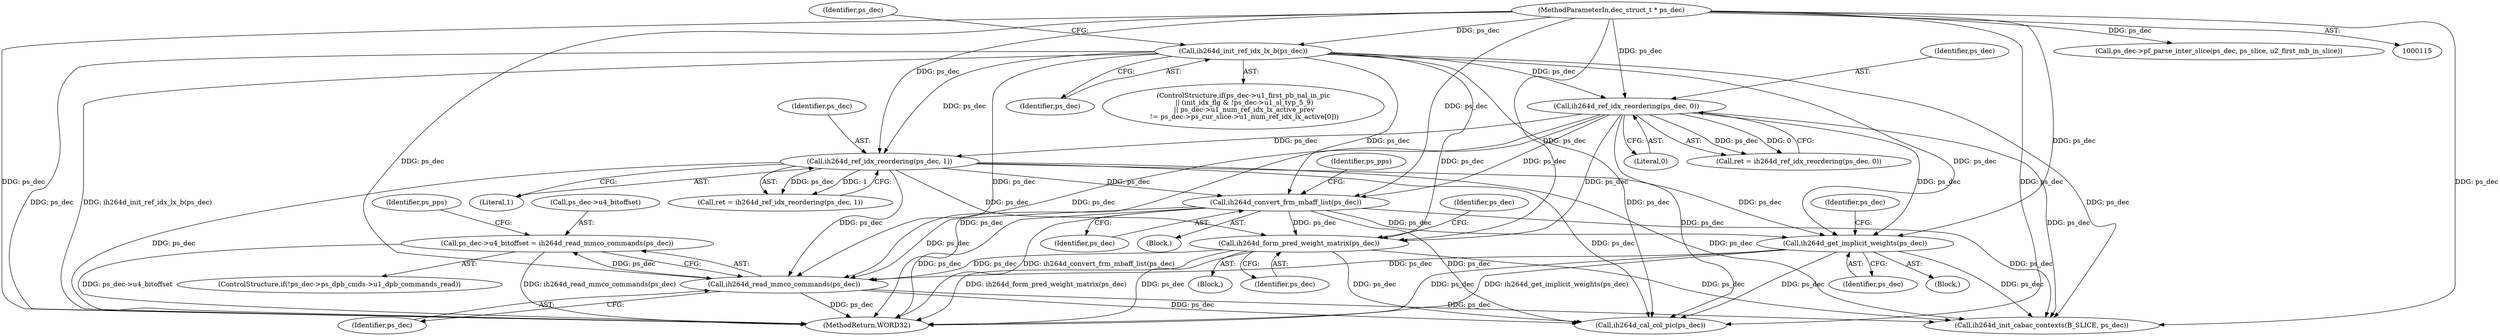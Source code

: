 digraph "0_Android_943323f1d9d3dd5c2634deb26cbe72343ca6b3db_0@API" {
"1000917" [label="(Call,ps_dec->u4_bitoffset = ih264d_read_mmco_commands(ps_dec))"];
"1000921" [label="(Call,ih264d_read_mmco_commands(ps_dec))"];
"1000454" [label="(Call,ih264d_ref_idx_reordering(ps_dec, 1))"];
"1000404" [label="(Call,ih264d_ref_idx_reordering(ps_dec, 0))"];
"1000352" [label="(Call,ih264d_init_ref_idx_lx_b(ps_dec))"];
"1000116" [label="(MethodParameterIn,dec_struct_t * ps_dec)"];
"1000882" [label="(Call,ih264d_get_implicit_weights(ps_dec))"];
"1000833" [label="(Call,ih264d_convert_frm_mbaff_list(ps_dec))"];
"1000853" [label="(Call,ih264d_form_pred_weight_matrix(ps_dec))"];
"1000857" [label="(Identifier,ps_dec)"];
"1000917" [label="(Call,ps_dec->u4_bitoffset = ih264d_read_mmco_commands(ps_dec))"];
"1000841" [label="(Block,)"];
"1000921" [label="(Call,ih264d_read_mmco_commands(ps_dec))"];
"1000910" [label="(ControlStructure,if(!ps_dec->ps_dpb_cmds->u1_dpb_commands_read))"];
"1000834" [label="(Identifier,ps_dec)"];
"1000832" [label="(Block,)"];
"1001192" [label="(Call,ih264d_cal_col_pic(ps_dec))"];
"1000402" [label="(Call,ret = ih264d_ref_idx_reordering(ps_dec, 0))"];
"1000853" [label="(Call,ih264d_form_pred_weight_matrix(ps_dec))"];
"1000918" [label="(Call,ps_dec->u4_bitoffset)"];
"1000353" [label="(Identifier,ps_dec)"];
"1000357" [label="(Identifier,ps_dec)"];
"1000838" [label="(Identifier,ps_pps)"];
"1000406" [label="(Literal,0)"];
"1000454" [label="(Call,ih264d_ref_idx_reordering(ps_dec, 1))"];
"1001224" [label="(MethodReturn,WORD32)"];
"1000895" [label="(Identifier,ps_dec)"];
"1000405" [label="(Identifier,ps_dec)"];
"1000882" [label="(Call,ih264d_get_implicit_weights(ps_dec))"];
"1001212" [label="(Call,ps_dec->pf_parse_inter_slice(ps_dec, ps_slice, u2_first_mb_in_slice))"];
"1000934" [label="(Identifier,ps_pps)"];
"1000404" [label="(Call,ih264d_ref_idx_reordering(ps_dec, 0))"];
"1000922" [label="(Identifier,ps_dec)"];
"1000854" [label="(Identifier,ps_dec)"];
"1000116" [label="(MethodParameterIn,dec_struct_t * ps_dec)"];
"1000352" [label="(Call,ih264d_init_ref_idx_lx_b(ps_dec))"];
"1000329" [label="(ControlStructure,if(ps_dec->u1_first_pb_nal_in_pic\n || (init_idx_flg & !ps_dec->u1_sl_typ_5_9)\n || ps_dec->u1_num_ref_idx_lx_active_prev\n != ps_dec->ps_cur_slice->u1_num_ref_idx_lx_active[0]))"];
"1000883" [label="(Identifier,ps_dec)"];
"1000455" [label="(Identifier,ps_dec)"];
"1001139" [label="(Call,ih264d_init_cabac_contexts(B_SLICE, ps_dec))"];
"1000456" [label="(Literal,1)"];
"1000869" [label="(Block,)"];
"1000833" [label="(Call,ih264d_convert_frm_mbaff_list(ps_dec))"];
"1000452" [label="(Call,ret = ih264d_ref_idx_reordering(ps_dec, 1))"];
"1000917" -> "1000910"  [label="AST: "];
"1000917" -> "1000921"  [label="CFG: "];
"1000918" -> "1000917"  [label="AST: "];
"1000921" -> "1000917"  [label="AST: "];
"1000934" -> "1000917"  [label="CFG: "];
"1000917" -> "1001224"  [label="DDG: ps_dec->u4_bitoffset"];
"1000917" -> "1001224"  [label="DDG: ih264d_read_mmco_commands(ps_dec)"];
"1000921" -> "1000917"  [label="DDG: ps_dec"];
"1000921" -> "1000922"  [label="CFG: "];
"1000922" -> "1000921"  [label="AST: "];
"1000921" -> "1001224"  [label="DDG: ps_dec"];
"1000454" -> "1000921"  [label="DDG: ps_dec"];
"1000882" -> "1000921"  [label="DDG: ps_dec"];
"1000352" -> "1000921"  [label="DDG: ps_dec"];
"1000853" -> "1000921"  [label="DDG: ps_dec"];
"1000404" -> "1000921"  [label="DDG: ps_dec"];
"1000833" -> "1000921"  [label="DDG: ps_dec"];
"1000116" -> "1000921"  [label="DDG: ps_dec"];
"1000921" -> "1001139"  [label="DDG: ps_dec"];
"1000921" -> "1001192"  [label="DDG: ps_dec"];
"1000454" -> "1000452"  [label="AST: "];
"1000454" -> "1000456"  [label="CFG: "];
"1000455" -> "1000454"  [label="AST: "];
"1000456" -> "1000454"  [label="AST: "];
"1000452" -> "1000454"  [label="CFG: "];
"1000454" -> "1001224"  [label="DDG: ps_dec"];
"1000454" -> "1000452"  [label="DDG: ps_dec"];
"1000454" -> "1000452"  [label="DDG: 1"];
"1000404" -> "1000454"  [label="DDG: ps_dec"];
"1000352" -> "1000454"  [label="DDG: ps_dec"];
"1000116" -> "1000454"  [label="DDG: ps_dec"];
"1000454" -> "1000833"  [label="DDG: ps_dec"];
"1000454" -> "1000853"  [label="DDG: ps_dec"];
"1000454" -> "1000882"  [label="DDG: ps_dec"];
"1000454" -> "1001139"  [label="DDG: ps_dec"];
"1000454" -> "1001192"  [label="DDG: ps_dec"];
"1000404" -> "1000402"  [label="AST: "];
"1000404" -> "1000406"  [label="CFG: "];
"1000405" -> "1000404"  [label="AST: "];
"1000406" -> "1000404"  [label="AST: "];
"1000402" -> "1000404"  [label="CFG: "];
"1000404" -> "1001224"  [label="DDG: ps_dec"];
"1000404" -> "1000402"  [label="DDG: ps_dec"];
"1000404" -> "1000402"  [label="DDG: 0"];
"1000352" -> "1000404"  [label="DDG: ps_dec"];
"1000116" -> "1000404"  [label="DDG: ps_dec"];
"1000404" -> "1000833"  [label="DDG: ps_dec"];
"1000404" -> "1000853"  [label="DDG: ps_dec"];
"1000404" -> "1000882"  [label="DDG: ps_dec"];
"1000404" -> "1001139"  [label="DDG: ps_dec"];
"1000404" -> "1001192"  [label="DDG: ps_dec"];
"1000352" -> "1000329"  [label="AST: "];
"1000352" -> "1000353"  [label="CFG: "];
"1000353" -> "1000352"  [label="AST: "];
"1000357" -> "1000352"  [label="CFG: "];
"1000352" -> "1001224"  [label="DDG: ps_dec"];
"1000352" -> "1001224"  [label="DDG: ih264d_init_ref_idx_lx_b(ps_dec)"];
"1000116" -> "1000352"  [label="DDG: ps_dec"];
"1000352" -> "1000833"  [label="DDG: ps_dec"];
"1000352" -> "1000853"  [label="DDG: ps_dec"];
"1000352" -> "1000882"  [label="DDG: ps_dec"];
"1000352" -> "1001139"  [label="DDG: ps_dec"];
"1000352" -> "1001192"  [label="DDG: ps_dec"];
"1000116" -> "1000115"  [label="AST: "];
"1000116" -> "1001224"  [label="DDG: ps_dec"];
"1000116" -> "1000833"  [label="DDG: ps_dec"];
"1000116" -> "1000853"  [label="DDG: ps_dec"];
"1000116" -> "1000882"  [label="DDG: ps_dec"];
"1000116" -> "1001139"  [label="DDG: ps_dec"];
"1000116" -> "1001192"  [label="DDG: ps_dec"];
"1000116" -> "1001212"  [label="DDG: ps_dec"];
"1000882" -> "1000869"  [label="AST: "];
"1000882" -> "1000883"  [label="CFG: "];
"1000883" -> "1000882"  [label="AST: "];
"1000895" -> "1000882"  [label="CFG: "];
"1000882" -> "1001224"  [label="DDG: ps_dec"];
"1000882" -> "1001224"  [label="DDG: ih264d_get_implicit_weights(ps_dec)"];
"1000833" -> "1000882"  [label="DDG: ps_dec"];
"1000882" -> "1001139"  [label="DDG: ps_dec"];
"1000882" -> "1001192"  [label="DDG: ps_dec"];
"1000833" -> "1000832"  [label="AST: "];
"1000833" -> "1000834"  [label="CFG: "];
"1000834" -> "1000833"  [label="AST: "];
"1000838" -> "1000833"  [label="CFG: "];
"1000833" -> "1001224"  [label="DDG: ps_dec"];
"1000833" -> "1001224"  [label="DDG: ih264d_convert_frm_mbaff_list(ps_dec)"];
"1000833" -> "1000853"  [label="DDG: ps_dec"];
"1000833" -> "1001139"  [label="DDG: ps_dec"];
"1000833" -> "1001192"  [label="DDG: ps_dec"];
"1000853" -> "1000841"  [label="AST: "];
"1000853" -> "1000854"  [label="CFG: "];
"1000854" -> "1000853"  [label="AST: "];
"1000857" -> "1000853"  [label="CFG: "];
"1000853" -> "1001224"  [label="DDG: ih264d_form_pred_weight_matrix(ps_dec)"];
"1000853" -> "1001224"  [label="DDG: ps_dec"];
"1000853" -> "1001139"  [label="DDG: ps_dec"];
"1000853" -> "1001192"  [label="DDG: ps_dec"];
}
